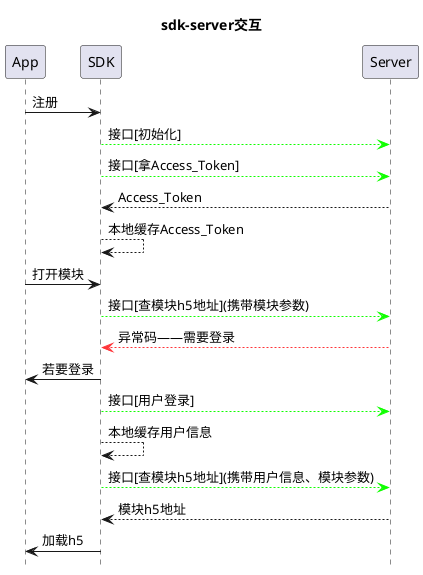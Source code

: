 @startuml
hide footbox
title sdk-server交互
App -> SDK: 注册
SDK -[#0FFF00]-> Server: 接口[初始化]
SDK -[#0FFF00]-> Server: 接口[拿Access_Token]
Server --> SDK: Access_Token
SDK --> SDK: 本地缓存Access_Token
App -> SDK:打开模块
SDK -[#0FFF00]-> Server: 接口[查模块h5地址](携带模块参数)
Server -[#FF3439]-> SDK: 异常码——需要登录
SDK -> App:若要登录
SDK -[#0FFF00]-> Server: 接口[用户登录]
SDK --> SDK: 本地缓存用户信息
SDK -[#0FFF00]-> Server: 接口[查模块h5地址](携带用户信息、模块参数)
Server --> SDK: 模块h5地址
SDK -> App: 加载h5
@enduml

